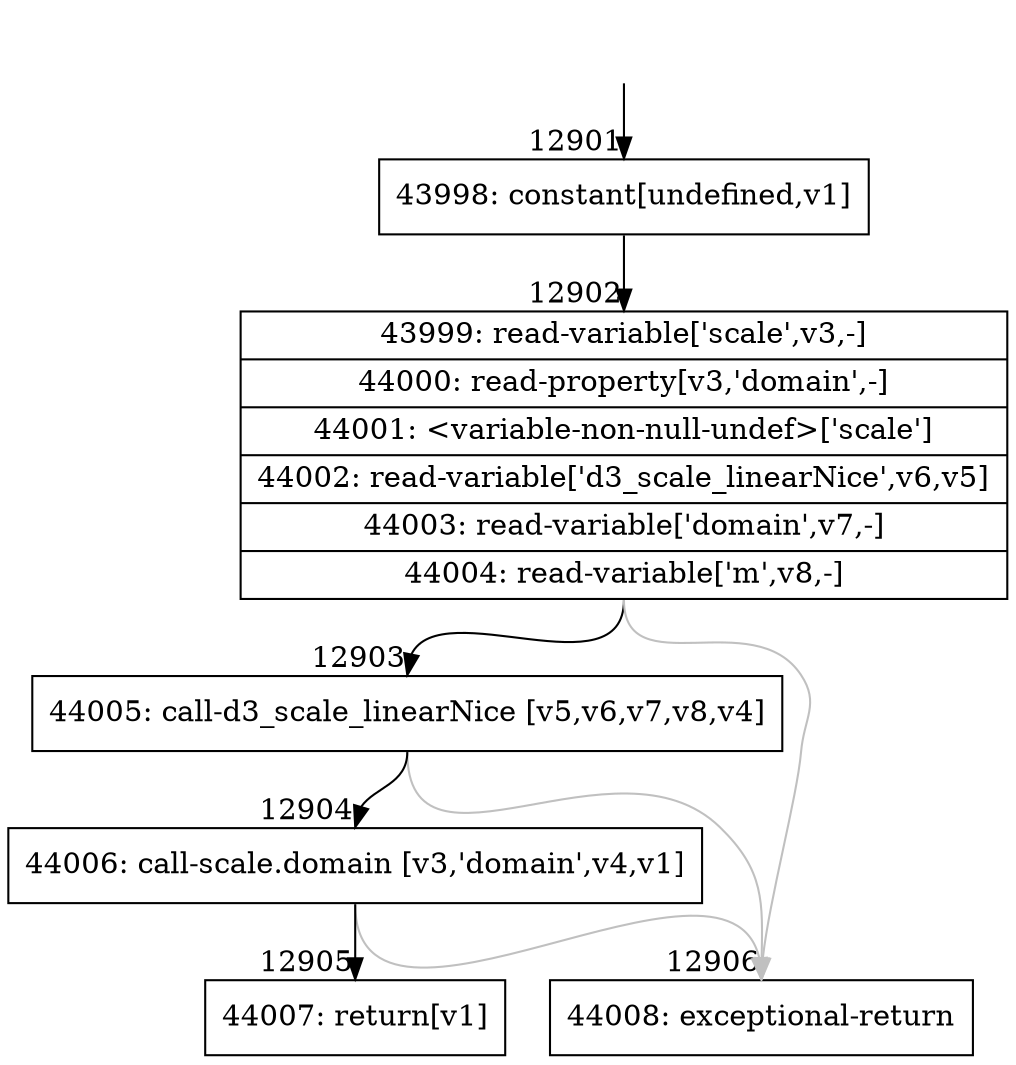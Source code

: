 digraph {
rankdir="TD"
BB_entry1194[shape=none,label=""];
BB_entry1194 -> BB12901 [tailport=s, headport=n, headlabel="    12901"]
BB12901 [shape=record label="{43998: constant[undefined,v1]}" ] 
BB12901 -> BB12902 [tailport=s, headport=n, headlabel="      12902"]
BB12902 [shape=record label="{43999: read-variable['scale',v3,-]|44000: read-property[v3,'domain',-]|44001: \<variable-non-null-undef\>['scale']|44002: read-variable['d3_scale_linearNice',v6,v5]|44003: read-variable['domain',v7,-]|44004: read-variable['m',v8,-]}" ] 
BB12902 -> BB12903 [tailport=s, headport=n, headlabel="      12903"]
BB12902 -> BB12906 [tailport=s, headport=n, color=gray, headlabel="      12906"]
BB12903 [shape=record label="{44005: call-d3_scale_linearNice [v5,v6,v7,v8,v4]}" ] 
BB12903 -> BB12904 [tailport=s, headport=n, headlabel="      12904"]
BB12903 -> BB12906 [tailport=s, headport=n, color=gray]
BB12904 [shape=record label="{44006: call-scale.domain [v3,'domain',v4,v1]}" ] 
BB12904 -> BB12905 [tailport=s, headport=n, headlabel="      12905"]
BB12904 -> BB12906 [tailport=s, headport=n, color=gray]
BB12905 [shape=record label="{44007: return[v1]}" ] 
BB12906 [shape=record label="{44008: exceptional-return}" ] 
//#$~ 7685
}
